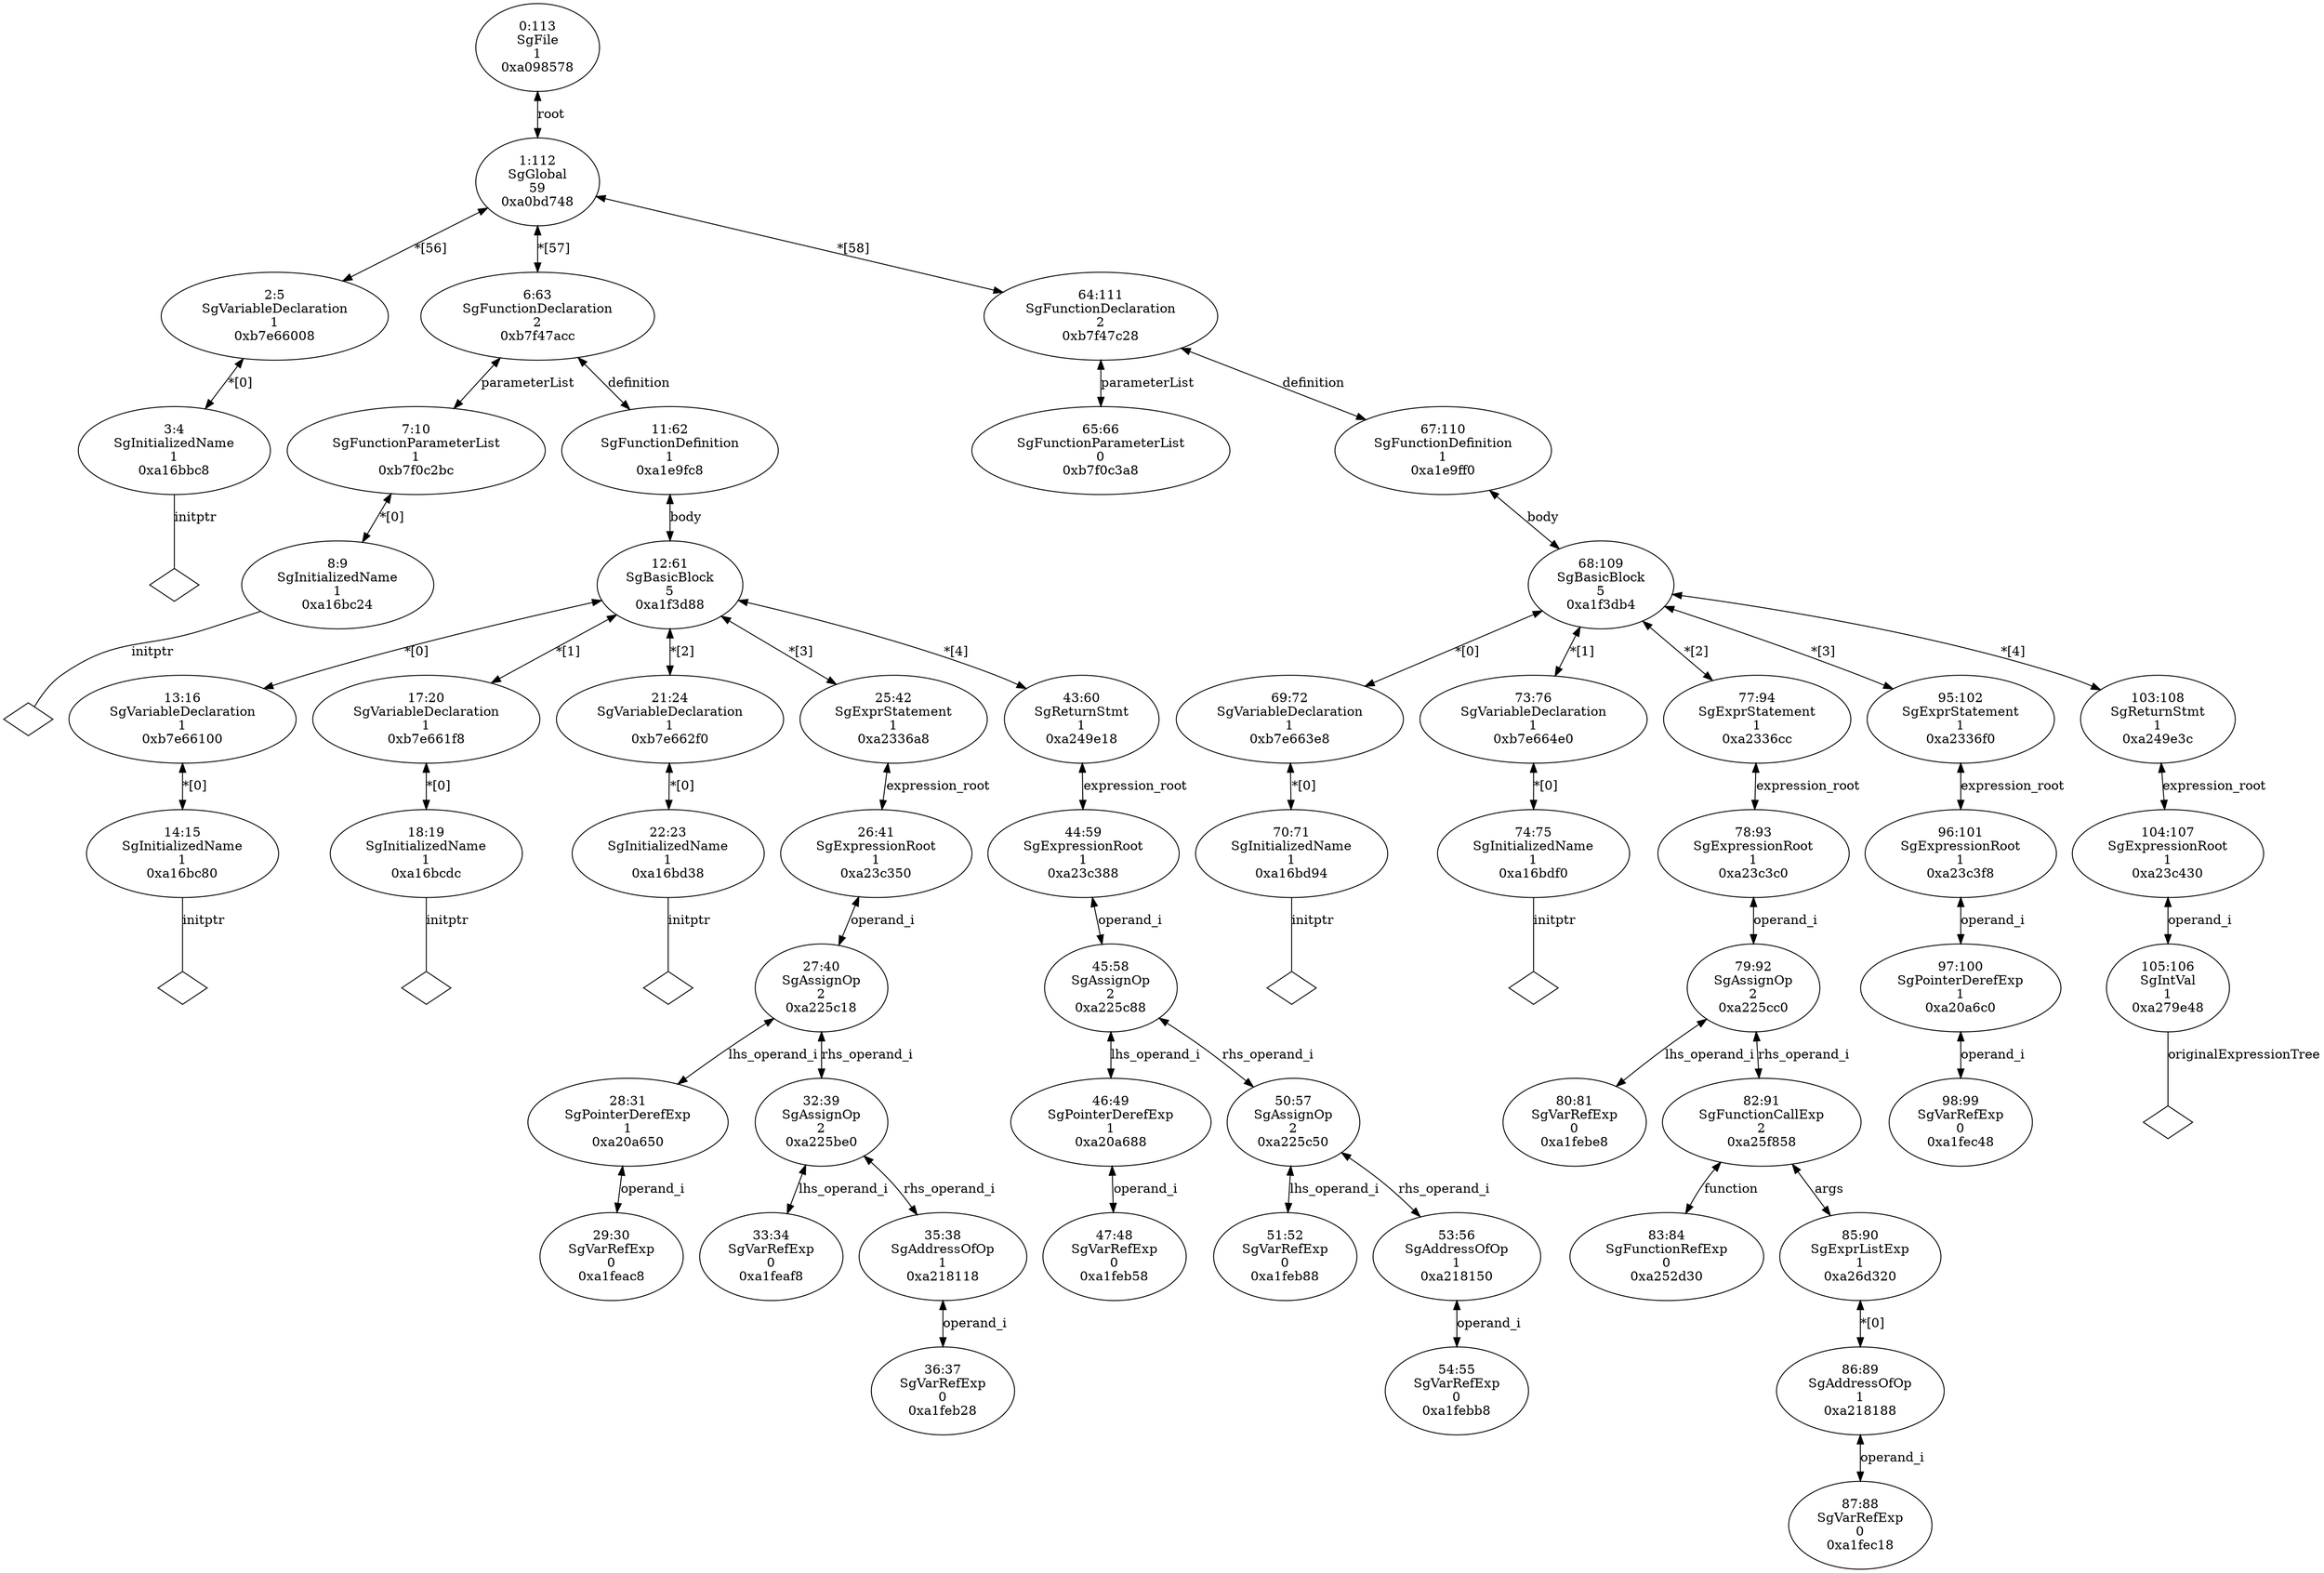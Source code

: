 digraph "G./assignReturn.c.dot" {
"0xa16bbc8"[label="3:4\nSgInitializedName\n1\n0xa16bbc8\n" ];
"0xa16bbc8" -> "0xa16bbc8__initptr__null"[label="initptr" dir=none ];
"0xa16bbc8__initptr__null"[label="" shape=diamond ];
"0xb7e66008"[label="2:5\nSgVariableDeclaration\n1\n0xb7e66008\n" ];
"0xb7e66008" -> "0xa16bbc8"[label="*[0]" dir=both ];
"0xa16bc24"[label="8:9\nSgInitializedName\n1\n0xa16bc24\n" ];
"0xa16bc24" -> "0xa16bc24__initptr__null"[label="initptr" dir=none ];
"0xa16bc24__initptr__null"[label="" shape=diamond ];
"0xb7f0c2bc"[label="7:10\nSgFunctionParameterList\n1\n0xb7f0c2bc\n" ];
"0xb7f0c2bc" -> "0xa16bc24"[label="*[0]" dir=both ];
"0xa16bc80"[label="14:15\nSgInitializedName\n1\n0xa16bc80\n" ];
"0xa16bc80" -> "0xa16bc80__initptr__null"[label="initptr" dir=none ];
"0xa16bc80__initptr__null"[label="" shape=diamond ];
"0xb7e66100"[label="13:16\nSgVariableDeclaration\n1\n0xb7e66100\n" ];
"0xb7e66100" -> "0xa16bc80"[label="*[0]" dir=both ];
"0xa16bcdc"[label="18:19\nSgInitializedName\n1\n0xa16bcdc\n" ];
"0xa16bcdc" -> "0xa16bcdc__initptr__null"[label="initptr" dir=none ];
"0xa16bcdc__initptr__null"[label="" shape=diamond ];
"0xb7e661f8"[label="17:20\nSgVariableDeclaration\n1\n0xb7e661f8\n" ];
"0xb7e661f8" -> "0xa16bcdc"[label="*[0]" dir=both ];
"0xa16bd38"[label="22:23\nSgInitializedName\n1\n0xa16bd38\n" ];
"0xa16bd38" -> "0xa16bd38__initptr__null"[label="initptr" dir=none ];
"0xa16bd38__initptr__null"[label="" shape=diamond ];
"0xb7e662f0"[label="21:24\nSgVariableDeclaration\n1\n0xb7e662f0\n" ];
"0xb7e662f0" -> "0xa16bd38"[label="*[0]" dir=both ];
"0xa1feac8"[label="29:30\nSgVarRefExp\n0\n0xa1feac8\n" ];
"0xa20a650"[label="28:31\nSgPointerDerefExp\n1\n0xa20a650\n" ];
"0xa20a650" -> "0xa1feac8"[label="operand_i" dir=both ];
"0xa1feaf8"[label="33:34\nSgVarRefExp\n0\n0xa1feaf8\n" ];
"0xa1feb28"[label="36:37\nSgVarRefExp\n0\n0xa1feb28\n" ];
"0xa218118"[label="35:38\nSgAddressOfOp\n1\n0xa218118\n" ];
"0xa218118" -> "0xa1feb28"[label="operand_i" dir=both ];
"0xa225be0"[label="32:39\nSgAssignOp\n2\n0xa225be0\n" ];
"0xa225be0" -> "0xa1feaf8"[label="lhs_operand_i" dir=both ];
"0xa225be0" -> "0xa218118"[label="rhs_operand_i" dir=both ];
"0xa225c18"[label="27:40\nSgAssignOp\n2\n0xa225c18\n" ];
"0xa225c18" -> "0xa20a650"[label="lhs_operand_i" dir=both ];
"0xa225c18" -> "0xa225be0"[label="rhs_operand_i" dir=both ];
"0xa23c350"[label="26:41\nSgExpressionRoot\n1\n0xa23c350\n" ];
"0xa23c350" -> "0xa225c18"[label="operand_i" dir=both ];
"0xa2336a8"[label="25:42\nSgExprStatement\n1\n0xa2336a8\n" ];
"0xa2336a8" -> "0xa23c350"[label="expression_root" dir=both ];
"0xa1feb58"[label="47:48\nSgVarRefExp\n0\n0xa1feb58\n" ];
"0xa20a688"[label="46:49\nSgPointerDerefExp\n1\n0xa20a688\n" ];
"0xa20a688" -> "0xa1feb58"[label="operand_i" dir=both ];
"0xa1feb88"[label="51:52\nSgVarRefExp\n0\n0xa1feb88\n" ];
"0xa1febb8"[label="54:55\nSgVarRefExp\n0\n0xa1febb8\n" ];
"0xa218150"[label="53:56\nSgAddressOfOp\n1\n0xa218150\n" ];
"0xa218150" -> "0xa1febb8"[label="operand_i" dir=both ];
"0xa225c50"[label="50:57\nSgAssignOp\n2\n0xa225c50\n" ];
"0xa225c50" -> "0xa1feb88"[label="lhs_operand_i" dir=both ];
"0xa225c50" -> "0xa218150"[label="rhs_operand_i" dir=both ];
"0xa225c88"[label="45:58\nSgAssignOp\n2\n0xa225c88\n" ];
"0xa225c88" -> "0xa20a688"[label="lhs_operand_i" dir=both ];
"0xa225c88" -> "0xa225c50"[label="rhs_operand_i" dir=both ];
"0xa23c388"[label="44:59\nSgExpressionRoot\n1\n0xa23c388\n" ];
"0xa23c388" -> "0xa225c88"[label="operand_i" dir=both ];
"0xa249e18"[label="43:60\nSgReturnStmt\n1\n0xa249e18\n" ];
"0xa249e18" -> "0xa23c388"[label="expression_root" dir=both ];
"0xa1f3d88"[label="12:61\nSgBasicBlock\n5\n0xa1f3d88\n" ];
"0xa1f3d88" -> "0xb7e66100"[label="*[0]" dir=both ];
"0xa1f3d88" -> "0xb7e661f8"[label="*[1]" dir=both ];
"0xa1f3d88" -> "0xb7e662f0"[label="*[2]" dir=both ];
"0xa1f3d88" -> "0xa2336a8"[label="*[3]" dir=both ];
"0xa1f3d88" -> "0xa249e18"[label="*[4]" dir=both ];
"0xa1e9fc8"[label="11:62\nSgFunctionDefinition\n1\n0xa1e9fc8\n" ];
"0xa1e9fc8" -> "0xa1f3d88"[label="body" dir=both ];
"0xb7f47acc"[label="6:63\nSgFunctionDeclaration\n2\n0xb7f47acc\n" ];
"0xb7f47acc" -> "0xb7f0c2bc"[label="parameterList" dir=both ];
"0xb7f47acc" -> "0xa1e9fc8"[label="definition" dir=both ];
"0xb7f0c3a8"[label="65:66\nSgFunctionParameterList\n0\n0xb7f0c3a8\n" ];
"0xa16bd94"[label="70:71\nSgInitializedName\n1\n0xa16bd94\n" ];
"0xa16bd94" -> "0xa16bd94__initptr__null"[label="initptr" dir=none ];
"0xa16bd94__initptr__null"[label="" shape=diamond ];
"0xb7e663e8"[label="69:72\nSgVariableDeclaration\n1\n0xb7e663e8\n" ];
"0xb7e663e8" -> "0xa16bd94"[label="*[0]" dir=both ];
"0xa16bdf0"[label="74:75\nSgInitializedName\n1\n0xa16bdf0\n" ];
"0xa16bdf0" -> "0xa16bdf0__initptr__null"[label="initptr" dir=none ];
"0xa16bdf0__initptr__null"[label="" shape=diamond ];
"0xb7e664e0"[label="73:76\nSgVariableDeclaration\n1\n0xb7e664e0\n" ];
"0xb7e664e0" -> "0xa16bdf0"[label="*[0]" dir=both ];
"0xa1febe8"[label="80:81\nSgVarRefExp\n0\n0xa1febe8\n" ];
"0xa252d30"[label="83:84\nSgFunctionRefExp\n0\n0xa252d30\n" ];
"0xa1fec18"[label="87:88\nSgVarRefExp\n0\n0xa1fec18\n" ];
"0xa218188"[label="86:89\nSgAddressOfOp\n1\n0xa218188\n" ];
"0xa218188" -> "0xa1fec18"[label="operand_i" dir=both ];
"0xa26d320"[label="85:90\nSgExprListExp\n1\n0xa26d320\n" ];
"0xa26d320" -> "0xa218188"[label="*[0]" dir=both ];
"0xa25f858"[label="82:91\nSgFunctionCallExp\n2\n0xa25f858\n" ];
"0xa25f858" -> "0xa252d30"[label="function" dir=both ];
"0xa25f858" -> "0xa26d320"[label="args" dir=both ];
"0xa225cc0"[label="79:92\nSgAssignOp\n2\n0xa225cc0\n" ];
"0xa225cc0" -> "0xa1febe8"[label="lhs_operand_i" dir=both ];
"0xa225cc0" -> "0xa25f858"[label="rhs_operand_i" dir=both ];
"0xa23c3c0"[label="78:93\nSgExpressionRoot\n1\n0xa23c3c0\n" ];
"0xa23c3c0" -> "0xa225cc0"[label="operand_i" dir=both ];
"0xa2336cc"[label="77:94\nSgExprStatement\n1\n0xa2336cc\n" ];
"0xa2336cc" -> "0xa23c3c0"[label="expression_root" dir=both ];
"0xa1fec48"[label="98:99\nSgVarRefExp\n0\n0xa1fec48\n" ];
"0xa20a6c0"[label="97:100\nSgPointerDerefExp\n1\n0xa20a6c0\n" ];
"0xa20a6c0" -> "0xa1fec48"[label="operand_i" dir=both ];
"0xa23c3f8"[label="96:101\nSgExpressionRoot\n1\n0xa23c3f8\n" ];
"0xa23c3f8" -> "0xa20a6c0"[label="operand_i" dir=both ];
"0xa2336f0"[label="95:102\nSgExprStatement\n1\n0xa2336f0\n" ];
"0xa2336f0" -> "0xa23c3f8"[label="expression_root" dir=both ];
"0xa279e48"[label="105:106\nSgIntVal\n1\n0xa279e48\n" ];
"0xa279e48" -> "0xa279e48__originalExpressionTree__null"[label="originalExpressionTree" dir=none ];
"0xa279e48__originalExpressionTree__null"[label="" shape=diamond ];
"0xa23c430"[label="104:107\nSgExpressionRoot\n1\n0xa23c430\n" ];
"0xa23c430" -> "0xa279e48"[label="operand_i" dir=both ];
"0xa249e3c"[label="103:108\nSgReturnStmt\n1\n0xa249e3c\n" ];
"0xa249e3c" -> "0xa23c430"[label="expression_root" dir=both ];
"0xa1f3db4"[label="68:109\nSgBasicBlock\n5\n0xa1f3db4\n" ];
"0xa1f3db4" -> "0xb7e663e8"[label="*[0]" dir=both ];
"0xa1f3db4" -> "0xb7e664e0"[label="*[1]" dir=both ];
"0xa1f3db4" -> "0xa2336cc"[label="*[2]" dir=both ];
"0xa1f3db4" -> "0xa2336f0"[label="*[3]" dir=both ];
"0xa1f3db4" -> "0xa249e3c"[label="*[4]" dir=both ];
"0xa1e9ff0"[label="67:110\nSgFunctionDefinition\n1\n0xa1e9ff0\n" ];
"0xa1e9ff0" -> "0xa1f3db4"[label="body" dir=both ];
"0xb7f47c28"[label="64:111\nSgFunctionDeclaration\n2\n0xb7f47c28\n" ];
"0xb7f47c28" -> "0xb7f0c3a8"[label="parameterList" dir=both ];
"0xb7f47c28" -> "0xa1e9ff0"[label="definition" dir=both ];
"0xa0bd748"[label="1:112\nSgGlobal\n59\n0xa0bd748\n" ];
"0xa0bd748" -> "0xb7e66008"[label="*[56]" dir=both ];
"0xa0bd748" -> "0xb7f47acc"[label="*[57]" dir=both ];
"0xa0bd748" -> "0xb7f47c28"[label="*[58]" dir=both ];
"0xa098578"[label="0:113\nSgFile\n1\n0xa098578\n" ];
"0xa098578" -> "0xa0bd748"[label="root" dir=both ];
}
